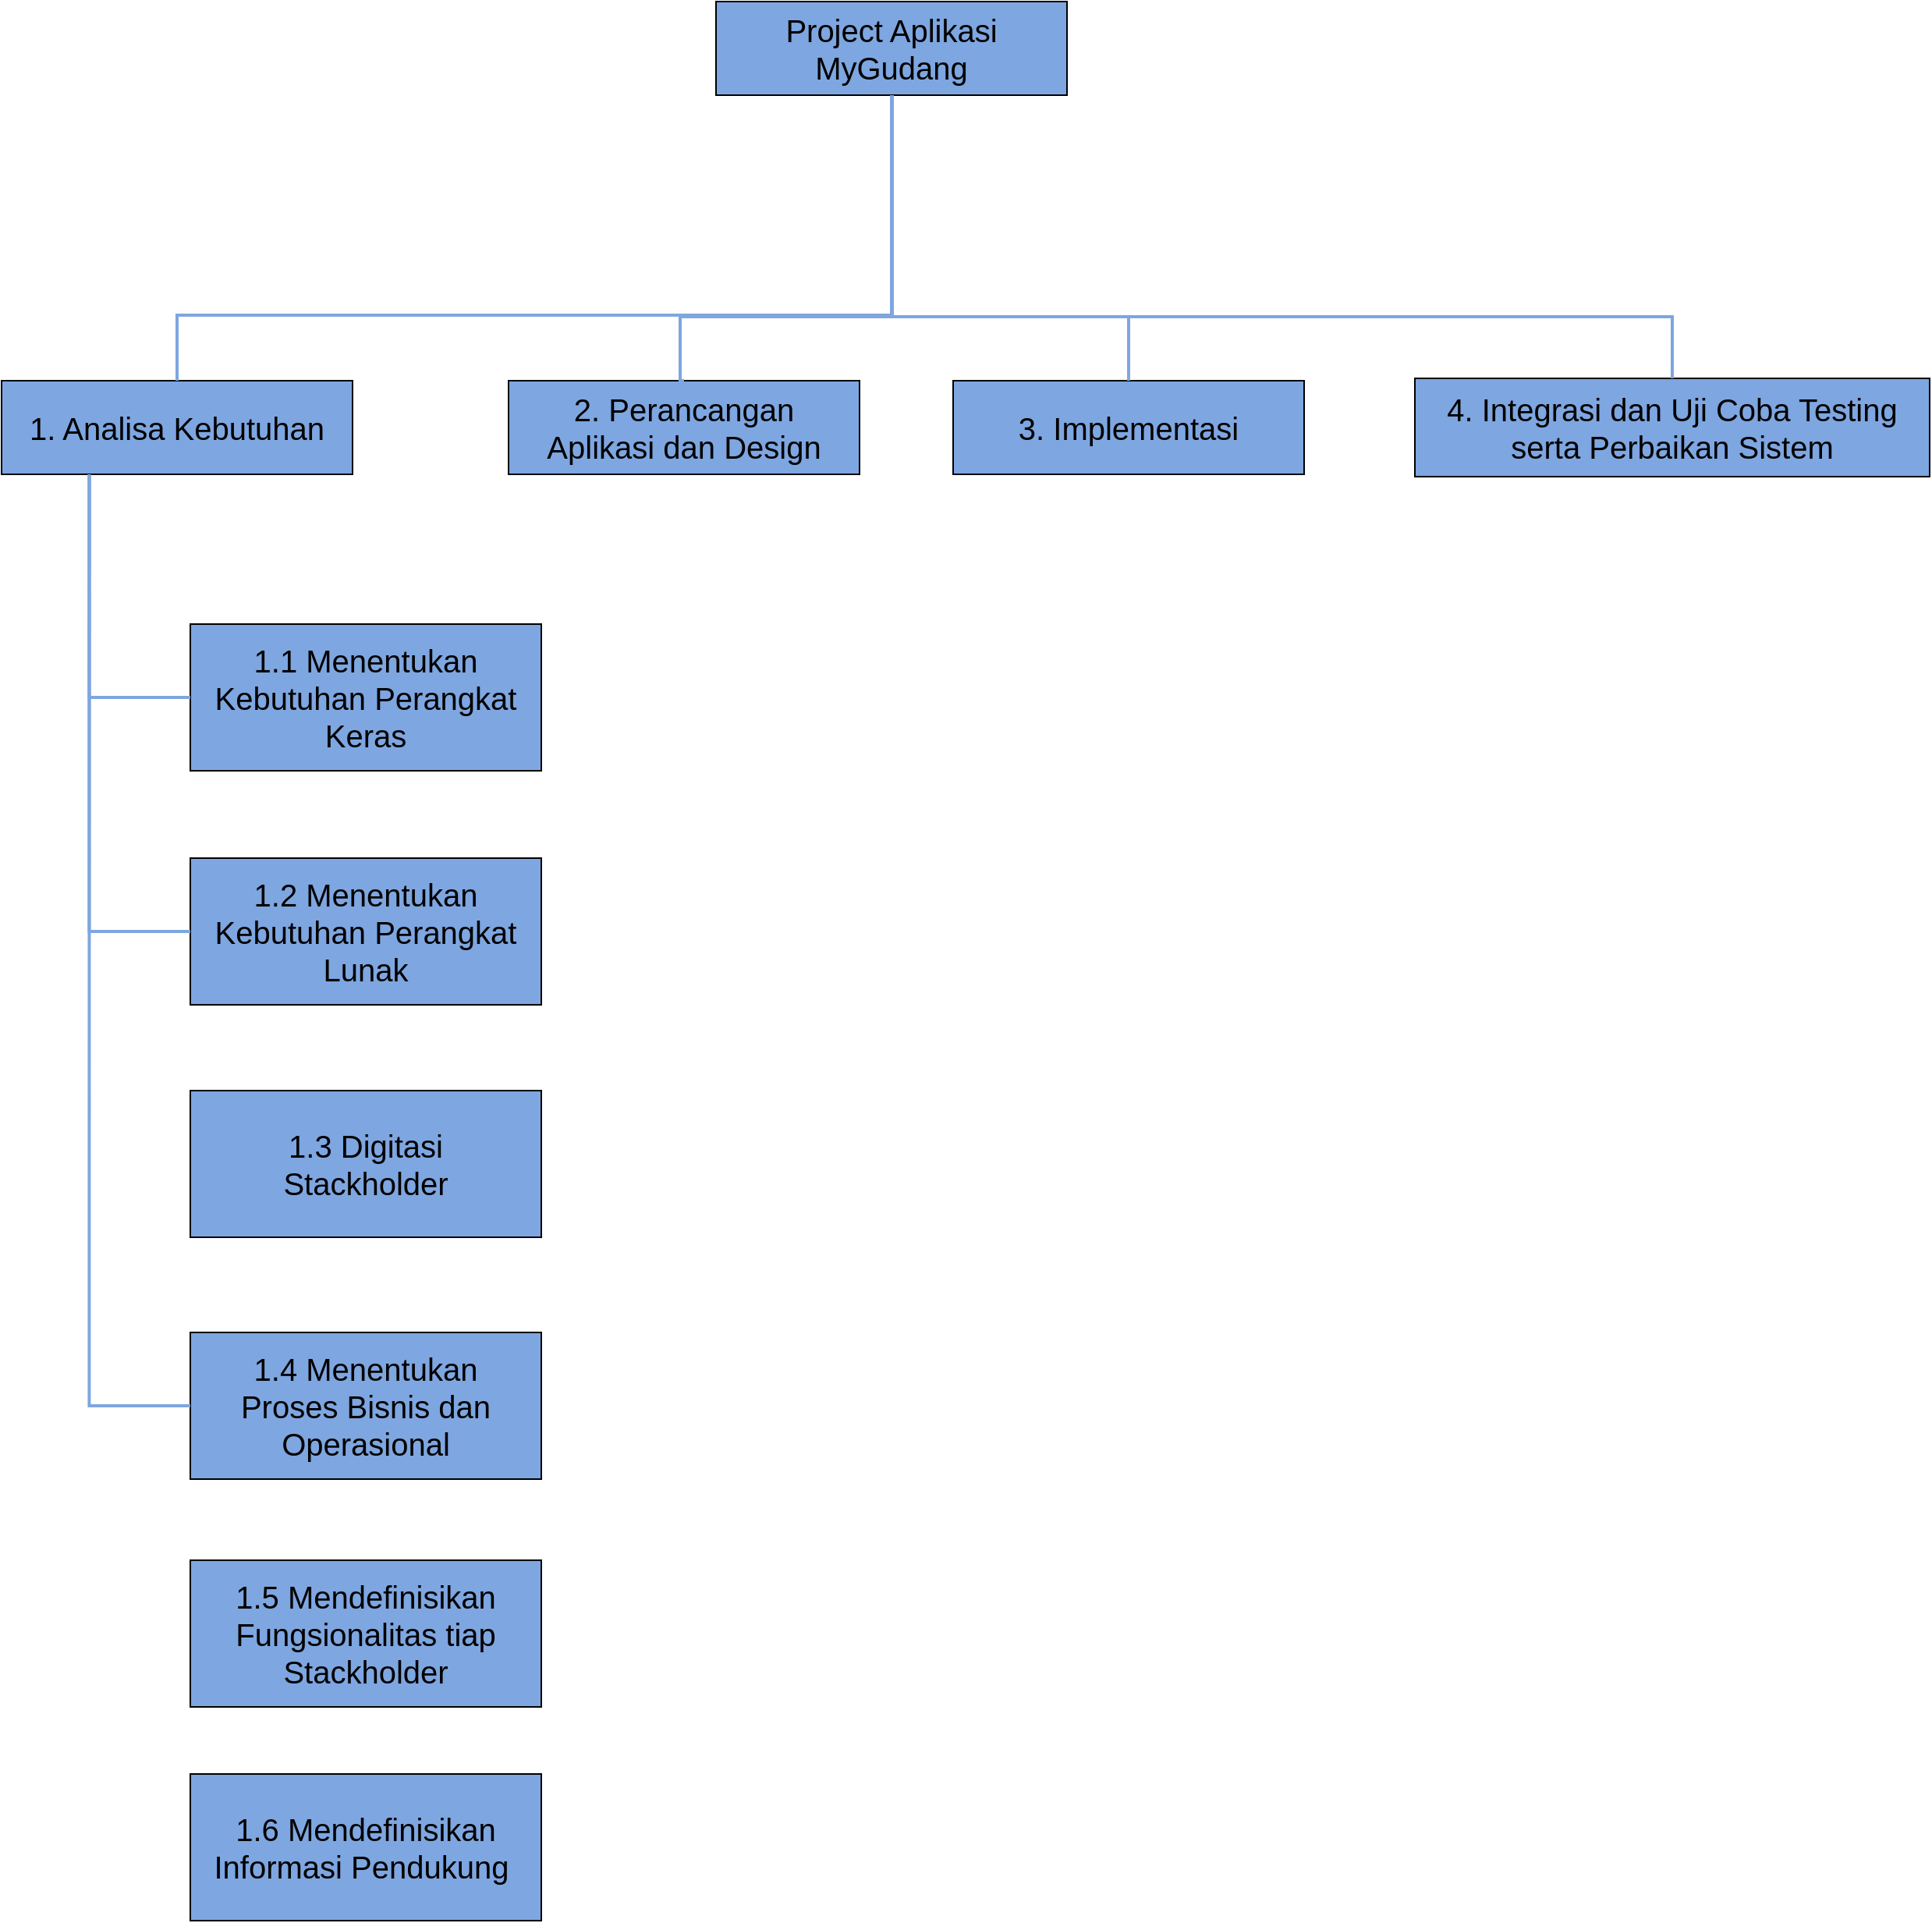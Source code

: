 <mxfile version="22.1.5" type="github">
  <diagram name="Halaman-1" id="PpXOaW4QuxUs9zCqDB_B">
    <mxGraphModel dx="1504" dy="1062" grid="0" gridSize="10" guides="1" tooltips="1" connect="1" arrows="1" fold="1" page="0" pageScale="1" pageWidth="827" pageHeight="1169" math="0" shadow="0">
      <root>
        <mxCell id="0" />
        <mxCell id="1" parent="0" />
        <mxCell id="sLQCOglT2192zuMqJqdj-2" value="&lt;font style=&quot;font-size: 20px;&quot;&gt;Project Aplikasi MyGudang&lt;/font&gt;" style="rounded=0;whiteSpace=wrap;html=1;fontSize=16;fillColor=#7EA6E0;" vertex="1" parent="1">
          <mxGeometry x="89" y="-25" width="225" height="60" as="geometry" />
        </mxCell>
        <mxCell id="sLQCOglT2192zuMqJqdj-3" value="&lt;span style=&quot;font-size: 20px;&quot;&gt;1. Analisa Kebutuhan&lt;/span&gt;" style="rounded=0;whiteSpace=wrap;html=1;fontSize=16;fillColor=#7EA6E0;" vertex="1" parent="1">
          <mxGeometry x="-369" y="218" width="225" height="60" as="geometry" />
        </mxCell>
        <mxCell id="sLQCOglT2192zuMqJqdj-4" value="&lt;span style=&quot;font-size: 20px;&quot;&gt;2. Perancangan &lt;br&gt;Aplikasi dan Design&lt;/span&gt;" style="rounded=0;whiteSpace=wrap;html=1;fontSize=16;fillColor=#7EA6E0;" vertex="1" parent="1">
          <mxGeometry x="-44" y="218" width="225" height="60" as="geometry" />
        </mxCell>
        <mxCell id="sLQCOglT2192zuMqJqdj-5" value="&lt;span style=&quot;font-size: 20px;&quot;&gt;3. Implementasi&lt;/span&gt;" style="rounded=0;whiteSpace=wrap;html=1;fontSize=16;fillColor=#7EA6E0;" vertex="1" parent="1">
          <mxGeometry x="241" y="218" width="225" height="60" as="geometry" />
        </mxCell>
        <mxCell id="sLQCOglT2192zuMqJqdj-6" value="&lt;span style=&quot;font-size: 20px;&quot;&gt;4. Integrasi dan Uji Coba Testing serta Perbaikan Sistem&lt;/span&gt;" style="rounded=0;whiteSpace=wrap;html=1;fontSize=16;fillColor=#7EA6E0;" vertex="1" parent="1">
          <mxGeometry x="537" y="216.5" width="330" height="63" as="geometry" />
        </mxCell>
        <mxCell id="sLQCOglT2192zuMqJqdj-7" value="" style="edgeStyle=segmentEdgeStyle;endArrow=none;html=1;curved=0;rounded=0;endSize=8;startSize=8;fontSize=12;exitX=0.5;exitY=0;exitDx=0;exitDy=0;strokeColor=#7EA6E0;strokeWidth=2;endFill=0;" edge="1" parent="1" source="sLQCOglT2192zuMqJqdj-3" target="sLQCOglT2192zuMqJqdj-2">
          <mxGeometry width="50" height="50" relative="1" as="geometry">
            <mxPoint x="-238" y="12" as="sourcePoint" />
            <mxPoint x="-188" y="-38" as="targetPoint" />
            <Array as="points">
              <mxPoint x="-256" y="176" />
              <mxPoint x="202" y="176" />
            </Array>
          </mxGeometry>
        </mxCell>
        <mxCell id="sLQCOglT2192zuMqJqdj-8" value="" style="edgeStyle=segmentEdgeStyle;endArrow=none;html=1;curved=0;rounded=0;endSize=8;startSize=8;fontSize=12;exitX=0.5;exitY=0;exitDx=0;exitDy=0;strokeColor=#7EA6E0;strokeWidth=2;endFill=0;entryX=0.5;entryY=1;entryDx=0;entryDy=0;" edge="1" parent="1" source="sLQCOglT2192zuMqJqdj-4" target="sLQCOglT2192zuMqJqdj-2">
          <mxGeometry width="50" height="50" relative="1" as="geometry">
            <mxPoint x="-246" y="228" as="sourcePoint" />
            <mxPoint x="212" y="45" as="targetPoint" />
            <Array as="points">
              <mxPoint x="66" y="218" />
              <mxPoint x="66" y="177" />
              <mxPoint x="202" y="177" />
              <mxPoint x="202" y="35" />
            </Array>
          </mxGeometry>
        </mxCell>
        <mxCell id="sLQCOglT2192zuMqJqdj-9" value="" style="edgeStyle=segmentEdgeStyle;endArrow=none;html=1;curved=0;rounded=0;endSize=8;startSize=8;fontSize=12;exitX=0.5;exitY=0;exitDx=0;exitDy=0;strokeColor=#7EA6E0;strokeWidth=2;endFill=0;entryX=0.5;entryY=1;entryDx=0;entryDy=0;" edge="1" parent="1" source="sLQCOglT2192zuMqJqdj-5" target="sLQCOglT2192zuMqJqdj-2">
          <mxGeometry width="50" height="50" relative="1" as="geometry">
            <mxPoint x="79" y="228" as="sourcePoint" />
            <mxPoint x="212" y="45" as="targetPoint" />
            <Array as="points">
              <mxPoint x="354" y="177" />
              <mxPoint x="202" y="177" />
              <mxPoint x="202" y="45" />
              <mxPoint x="202" y="45" />
            </Array>
          </mxGeometry>
        </mxCell>
        <mxCell id="sLQCOglT2192zuMqJqdj-10" value="" style="edgeStyle=segmentEdgeStyle;endArrow=none;html=1;curved=0;rounded=0;endSize=8;startSize=8;fontSize=12;exitX=0.5;exitY=0;exitDx=0;exitDy=0;strokeColor=#7EA6E0;strokeWidth=2;endFill=0;entryX=0.5;entryY=1;entryDx=0;entryDy=0;" edge="1" parent="1" source="sLQCOglT2192zuMqJqdj-6" target="sLQCOglT2192zuMqJqdj-2">
          <mxGeometry width="50" height="50" relative="1" as="geometry">
            <mxPoint x="364" y="228" as="sourcePoint" />
            <mxPoint x="212" y="45" as="targetPoint" />
            <Array as="points">
              <mxPoint x="702" y="177" />
              <mxPoint x="202" y="177" />
            </Array>
          </mxGeometry>
        </mxCell>
        <mxCell id="sLQCOglT2192zuMqJqdj-11" value="&lt;span style=&quot;font-size: 20px;&quot;&gt;1.1 Menentukan Kebutuhan Perangkat Keras&lt;/span&gt;" style="rounded=0;whiteSpace=wrap;html=1;fontSize=16;fillColor=#7EA6E0;" vertex="1" parent="1">
          <mxGeometry x="-248" y="374" width="225" height="94" as="geometry" />
        </mxCell>
        <mxCell id="sLQCOglT2192zuMqJqdj-12" value="&lt;span style=&quot;font-size: 20px;&quot;&gt;1.2 Menentukan Kebutuhan Perangkat Lunak&lt;/span&gt;" style="rounded=0;whiteSpace=wrap;html=1;fontSize=16;fillColor=#7EA6E0;" vertex="1" parent="1">
          <mxGeometry x="-248" y="524" width="225" height="94" as="geometry" />
        </mxCell>
        <mxCell id="sLQCOglT2192zuMqJqdj-13" value="&lt;span style=&quot;font-size: 20px;&quot;&gt;1.3 Digitasi &lt;br&gt;Stackholder&lt;/span&gt;" style="rounded=0;whiteSpace=wrap;html=1;fontSize=16;fillColor=#7EA6E0;" vertex="1" parent="1">
          <mxGeometry x="-248" y="673" width="225" height="94" as="geometry" />
        </mxCell>
        <mxCell id="sLQCOglT2192zuMqJqdj-14" value="&lt;span style=&quot;font-size: 20px;&quot;&gt;1.4 Menentukan &lt;br&gt;Proses Bisnis dan Operasional&lt;/span&gt;" style="rounded=0;whiteSpace=wrap;html=1;fontSize=16;fillColor=#7EA6E0;" vertex="1" parent="1">
          <mxGeometry x="-248" y="828" width="225" height="94" as="geometry" />
        </mxCell>
        <mxCell id="sLQCOglT2192zuMqJqdj-15" value="" style="edgeStyle=segmentEdgeStyle;endArrow=none;html=1;curved=0;rounded=0;endSize=8;startSize=8;fontSize=12;exitX=0;exitY=0.5;exitDx=0;exitDy=0;strokeColor=#7EA6E0;strokeWidth=2;endFill=0;entryX=0.25;entryY=1;entryDx=0;entryDy=0;" edge="1" parent="1" source="sLQCOglT2192zuMqJqdj-11" target="sLQCOglT2192zuMqJqdj-3">
          <mxGeometry width="50" height="50" relative="1" as="geometry">
            <mxPoint x="-853" y="570" as="sourcePoint" />
            <mxPoint x="-395" y="387" as="targetPoint" />
            <Array as="points">
              <mxPoint x="-313" y="421" />
            </Array>
          </mxGeometry>
        </mxCell>
        <mxCell id="sLQCOglT2192zuMqJqdj-16" value="" style="edgeStyle=segmentEdgeStyle;endArrow=none;html=1;curved=0;rounded=0;endSize=8;startSize=8;fontSize=12;exitX=0;exitY=0.5;exitDx=0;exitDy=0;strokeColor=#7EA6E0;strokeWidth=2;endFill=0;entryX=0.25;entryY=1;entryDx=0;entryDy=0;" edge="1" parent="1" source="sLQCOglT2192zuMqJqdj-12" target="sLQCOglT2192zuMqJqdj-3">
          <mxGeometry width="50" height="50" relative="1" as="geometry">
            <mxPoint x="-261" y="531" as="sourcePoint" />
            <mxPoint x="-326" y="388" as="targetPoint" />
            <Array as="points">
              <mxPoint x="-313" y="571" />
            </Array>
          </mxGeometry>
        </mxCell>
        <mxCell id="sLQCOglT2192zuMqJqdj-17" value="" style="edgeStyle=segmentEdgeStyle;endArrow=none;html=1;curved=0;rounded=0;endSize=8;startSize=8;fontSize=12;exitX=0;exitY=0.5;exitDx=0;exitDy=0;strokeColor=#7EA6E0;strokeWidth=2;endFill=0;entryX=0.25;entryY=1;entryDx=0;entryDy=0;" edge="1" parent="1" source="sLQCOglT2192zuMqJqdj-14" target="sLQCOglT2192zuMqJqdj-3">
          <mxGeometry width="50" height="50" relative="1" as="geometry">
            <mxPoint x="-258" y="789" as="sourcePoint" />
            <mxPoint x="-323" y="496" as="targetPoint" />
            <Array as="points">
              <mxPoint x="-313" y="875" />
            </Array>
          </mxGeometry>
        </mxCell>
        <mxCell id="sLQCOglT2192zuMqJqdj-18" value="&lt;span style=&quot;font-size: 20px;&quot;&gt;1.5 Mendefinisikan Fungsionalitas tiap Stackholder&lt;/span&gt;" style="rounded=0;whiteSpace=wrap;html=1;fontSize=16;fillColor=#7EA6E0;" vertex="1" parent="1">
          <mxGeometry x="-248" y="974" width="225" height="94" as="geometry" />
        </mxCell>
        <mxCell id="sLQCOglT2192zuMqJqdj-19" value="&lt;span style=&quot;font-size: 20px;&quot;&gt;1.6 Mendefinisikan Informasi Pendukung&amp;nbsp;&lt;/span&gt;" style="rounded=0;whiteSpace=wrap;html=1;fontSize=16;fillColor=#7EA6E0;" vertex="1" parent="1">
          <mxGeometry x="-248" y="1111" width="225" height="94" as="geometry" />
        </mxCell>
      </root>
    </mxGraphModel>
  </diagram>
</mxfile>
